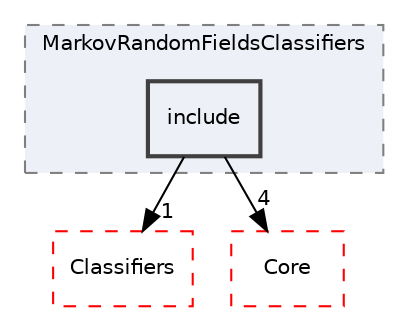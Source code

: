 digraph "include"
{
 // LATEX_PDF_SIZE
  edge [fontname="Helvetica",fontsize="10",labelfontname="Helvetica",labelfontsize="10"];
  node [fontname="Helvetica",fontsize="10",shape=record];
  compound=true
  subgraph clusterdir_3f2d21fcbb8276fa00e1ece8beb65884 {
    graph [ bgcolor="#edf0f7", pencolor="grey50", style="filled,dashed,", label="MarkovRandomFieldsClassifiers", fontname="Helvetica", fontsize="10", URL="dir_3f2d21fcbb8276fa00e1ece8beb65884.html"]
  dir_91fb65c315d7d90dc70ca0a80ec02acf [shape=box, label="include", style="filled,bold,", fillcolor="#edf0f7", color="grey25", URL="dir_91fb65c315d7d90dc70ca0a80ec02acf.html"];
  }
  dir_a5d026ff0bc0c5b875e8e98fddf5c71f [shape=box, label="Classifiers", style="dashed,", fillcolor="#edf0f7", color="red", URL="dir_a5d026ff0bc0c5b875e8e98fddf5c71f.html"];
  dir_cac7f9cecb9aa42a0bd05452dddd8a21 [shape=box, label="Core", style="dashed,", fillcolor="#edf0f7", color="red", URL="dir_cac7f9cecb9aa42a0bd05452dddd8a21.html"];
  dir_91fb65c315d7d90dc70ca0a80ec02acf->dir_a5d026ff0bc0c5b875e8e98fddf5c71f [headlabel="1", labeldistance=1.5 headhref="dir_000169_000008.html"];
  dir_91fb65c315d7d90dc70ca0a80ec02acf->dir_cac7f9cecb9aa42a0bd05452dddd8a21 [headlabel="4", labeldistance=1.5 headhref="dir_000169_000014.html"];
}
